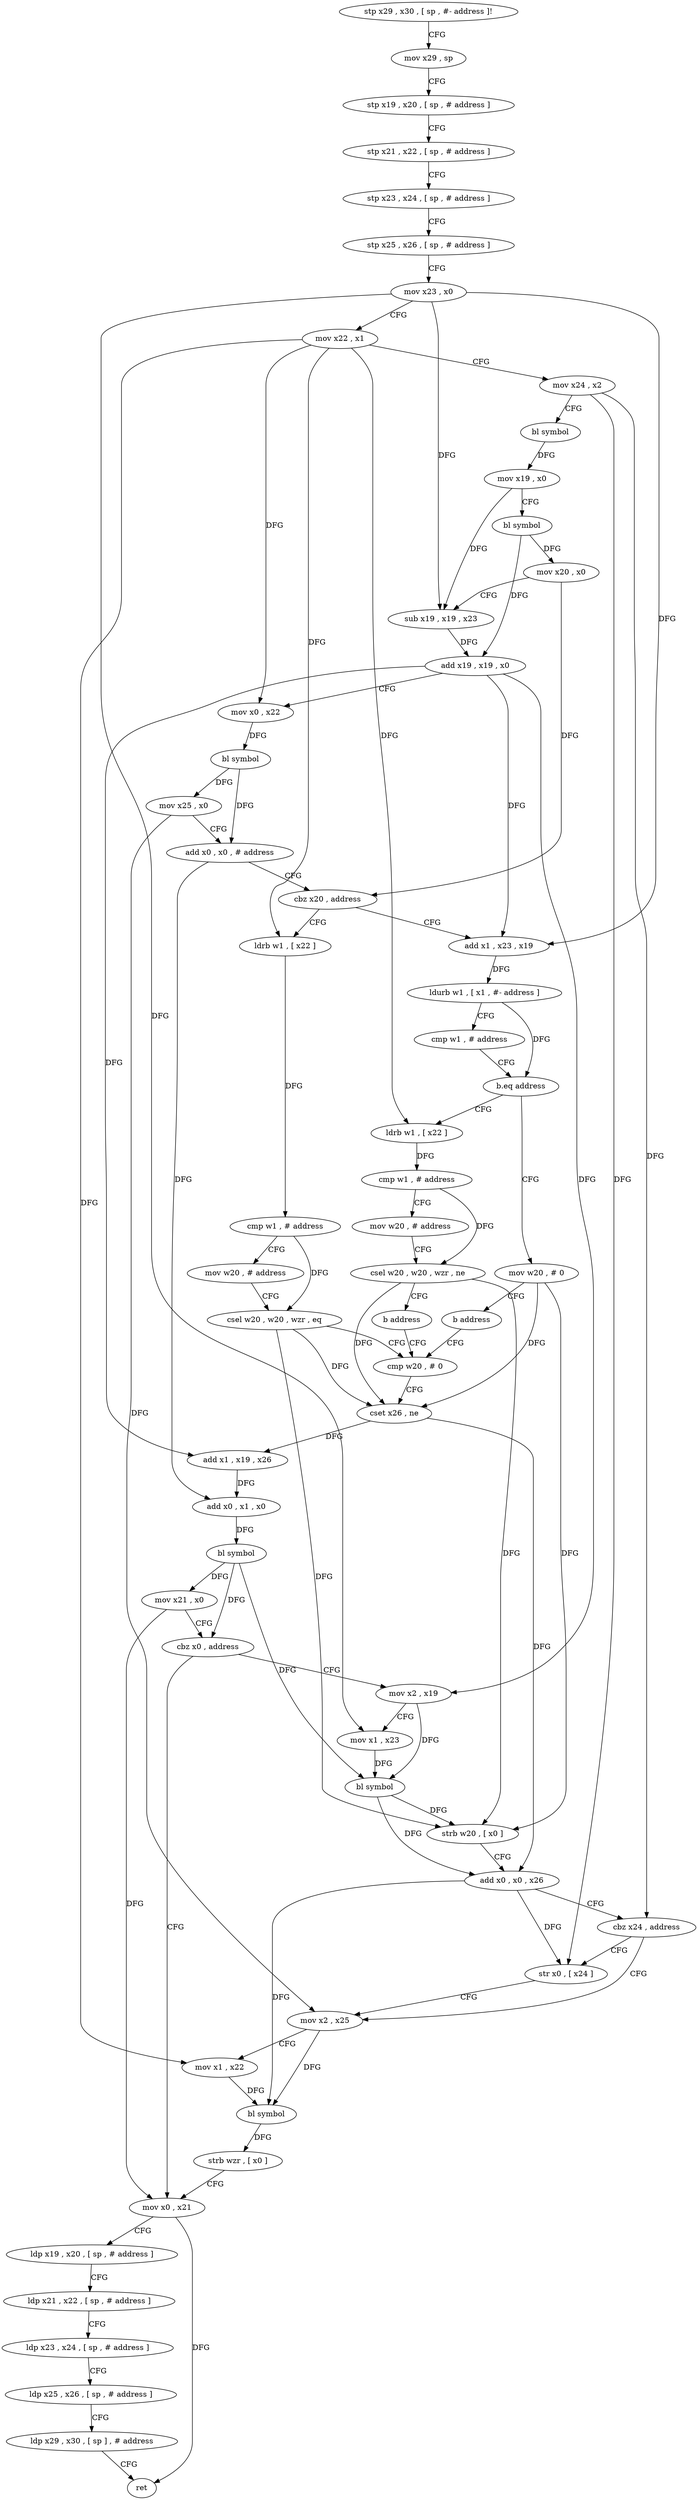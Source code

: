 digraph "func" {
"167716" [label = "stp x29 , x30 , [ sp , #- address ]!" ]
"167720" [label = "mov x29 , sp" ]
"167724" [label = "stp x19 , x20 , [ sp , # address ]" ]
"167728" [label = "stp x21 , x22 , [ sp , # address ]" ]
"167732" [label = "stp x23 , x24 , [ sp , # address ]" ]
"167736" [label = "stp x25 , x26 , [ sp , # address ]" ]
"167740" [label = "mov x23 , x0" ]
"167744" [label = "mov x22 , x1" ]
"167748" [label = "mov x24 , x2" ]
"167752" [label = "bl symbol" ]
"167756" [label = "mov x19 , x0" ]
"167760" [label = "bl symbol" ]
"167764" [label = "mov x20 , x0" ]
"167768" [label = "sub x19 , x19 , x23" ]
"167772" [label = "add x19 , x19 , x0" ]
"167776" [label = "mov x0 , x22" ]
"167780" [label = "bl symbol" ]
"167784" [label = "mov x25 , x0" ]
"167788" [label = "add x0 , x0 , # address" ]
"167792" [label = "cbz x20 , address" ]
"167832" [label = "ldrb w1 , [ x22 ]" ]
"167796" [label = "add x1 , x23 , x19" ]
"167836" [label = "cmp w1 , # address" ]
"167840" [label = "mov w20 , # address" ]
"167844" [label = "csel w20 , w20 , wzr , eq" ]
"167848" [label = "cmp w20 , # 0" ]
"167800" [label = "ldurb w1 , [ x1 , #- address ]" ]
"167804" [label = "cmp w1 , # address" ]
"167808" [label = "b.eq address" ]
"167948" [label = "mov w20 , # 0" ]
"167812" [label = "ldrb w1 , [ x22 ]" ]
"167920" [label = "mov x0 , x21" ]
"167924" [label = "ldp x19 , x20 , [ sp , # address ]" ]
"167928" [label = "ldp x21 , x22 , [ sp , # address ]" ]
"167932" [label = "ldp x23 , x24 , [ sp , # address ]" ]
"167936" [label = "ldp x25 , x26 , [ sp , # address ]" ]
"167940" [label = "ldp x29 , x30 , [ sp ] , # address" ]
"167944" [label = "ret" ]
"167876" [label = "mov x2 , x19" ]
"167880" [label = "mov x1 , x23" ]
"167884" [label = "bl symbol" ]
"167888" [label = "strb w20 , [ x0 ]" ]
"167892" [label = "add x0 , x0 , x26" ]
"167896" [label = "cbz x24 , address" ]
"167904" [label = "mov x2 , x25" ]
"167900" [label = "str x0 , [ x24 ]" ]
"167952" [label = "b address" ]
"167816" [label = "cmp w1 , # address" ]
"167820" [label = "mov w20 , # address" ]
"167824" [label = "csel w20 , w20 , wzr , ne" ]
"167828" [label = "b address" ]
"167908" [label = "mov x1 , x22" ]
"167912" [label = "bl symbol" ]
"167916" [label = "strb wzr , [ x0 ]" ]
"167852" [label = "cset x26 , ne" ]
"167856" [label = "add x1 , x19 , x26" ]
"167860" [label = "add x0 , x1 , x0" ]
"167864" [label = "bl symbol" ]
"167868" [label = "mov x21 , x0" ]
"167872" [label = "cbz x0 , address" ]
"167716" -> "167720" [ label = "CFG" ]
"167720" -> "167724" [ label = "CFG" ]
"167724" -> "167728" [ label = "CFG" ]
"167728" -> "167732" [ label = "CFG" ]
"167732" -> "167736" [ label = "CFG" ]
"167736" -> "167740" [ label = "CFG" ]
"167740" -> "167744" [ label = "CFG" ]
"167740" -> "167768" [ label = "DFG" ]
"167740" -> "167796" [ label = "DFG" ]
"167740" -> "167880" [ label = "DFG" ]
"167744" -> "167748" [ label = "CFG" ]
"167744" -> "167776" [ label = "DFG" ]
"167744" -> "167832" [ label = "DFG" ]
"167744" -> "167812" [ label = "DFG" ]
"167744" -> "167908" [ label = "DFG" ]
"167748" -> "167752" [ label = "CFG" ]
"167748" -> "167896" [ label = "DFG" ]
"167748" -> "167900" [ label = "DFG" ]
"167752" -> "167756" [ label = "DFG" ]
"167756" -> "167760" [ label = "CFG" ]
"167756" -> "167768" [ label = "DFG" ]
"167760" -> "167764" [ label = "DFG" ]
"167760" -> "167772" [ label = "DFG" ]
"167764" -> "167768" [ label = "CFG" ]
"167764" -> "167792" [ label = "DFG" ]
"167768" -> "167772" [ label = "DFG" ]
"167772" -> "167776" [ label = "CFG" ]
"167772" -> "167796" [ label = "DFG" ]
"167772" -> "167856" [ label = "DFG" ]
"167772" -> "167876" [ label = "DFG" ]
"167776" -> "167780" [ label = "DFG" ]
"167780" -> "167784" [ label = "DFG" ]
"167780" -> "167788" [ label = "DFG" ]
"167784" -> "167788" [ label = "CFG" ]
"167784" -> "167904" [ label = "DFG" ]
"167788" -> "167792" [ label = "CFG" ]
"167788" -> "167860" [ label = "DFG" ]
"167792" -> "167832" [ label = "CFG" ]
"167792" -> "167796" [ label = "CFG" ]
"167832" -> "167836" [ label = "DFG" ]
"167796" -> "167800" [ label = "DFG" ]
"167836" -> "167840" [ label = "CFG" ]
"167836" -> "167844" [ label = "DFG" ]
"167840" -> "167844" [ label = "CFG" ]
"167844" -> "167848" [ label = "CFG" ]
"167844" -> "167852" [ label = "DFG" ]
"167844" -> "167888" [ label = "DFG" ]
"167848" -> "167852" [ label = "CFG" ]
"167800" -> "167804" [ label = "CFG" ]
"167800" -> "167808" [ label = "DFG" ]
"167804" -> "167808" [ label = "CFG" ]
"167808" -> "167948" [ label = "CFG" ]
"167808" -> "167812" [ label = "CFG" ]
"167948" -> "167952" [ label = "CFG" ]
"167948" -> "167852" [ label = "DFG" ]
"167948" -> "167888" [ label = "DFG" ]
"167812" -> "167816" [ label = "DFG" ]
"167920" -> "167924" [ label = "CFG" ]
"167920" -> "167944" [ label = "DFG" ]
"167924" -> "167928" [ label = "CFG" ]
"167928" -> "167932" [ label = "CFG" ]
"167932" -> "167936" [ label = "CFG" ]
"167936" -> "167940" [ label = "CFG" ]
"167940" -> "167944" [ label = "CFG" ]
"167876" -> "167880" [ label = "CFG" ]
"167876" -> "167884" [ label = "DFG" ]
"167880" -> "167884" [ label = "DFG" ]
"167884" -> "167888" [ label = "DFG" ]
"167884" -> "167892" [ label = "DFG" ]
"167888" -> "167892" [ label = "CFG" ]
"167892" -> "167896" [ label = "CFG" ]
"167892" -> "167912" [ label = "DFG" ]
"167892" -> "167900" [ label = "DFG" ]
"167896" -> "167904" [ label = "CFG" ]
"167896" -> "167900" [ label = "CFG" ]
"167904" -> "167908" [ label = "CFG" ]
"167904" -> "167912" [ label = "DFG" ]
"167900" -> "167904" [ label = "CFG" ]
"167952" -> "167848" [ label = "CFG" ]
"167816" -> "167820" [ label = "CFG" ]
"167816" -> "167824" [ label = "DFG" ]
"167820" -> "167824" [ label = "CFG" ]
"167824" -> "167828" [ label = "CFG" ]
"167824" -> "167852" [ label = "DFG" ]
"167824" -> "167888" [ label = "DFG" ]
"167828" -> "167848" [ label = "CFG" ]
"167908" -> "167912" [ label = "DFG" ]
"167912" -> "167916" [ label = "DFG" ]
"167916" -> "167920" [ label = "CFG" ]
"167852" -> "167856" [ label = "DFG" ]
"167852" -> "167892" [ label = "DFG" ]
"167856" -> "167860" [ label = "DFG" ]
"167860" -> "167864" [ label = "DFG" ]
"167864" -> "167868" [ label = "DFG" ]
"167864" -> "167872" [ label = "DFG" ]
"167864" -> "167884" [ label = "DFG" ]
"167868" -> "167872" [ label = "CFG" ]
"167868" -> "167920" [ label = "DFG" ]
"167872" -> "167920" [ label = "CFG" ]
"167872" -> "167876" [ label = "CFG" ]
}
